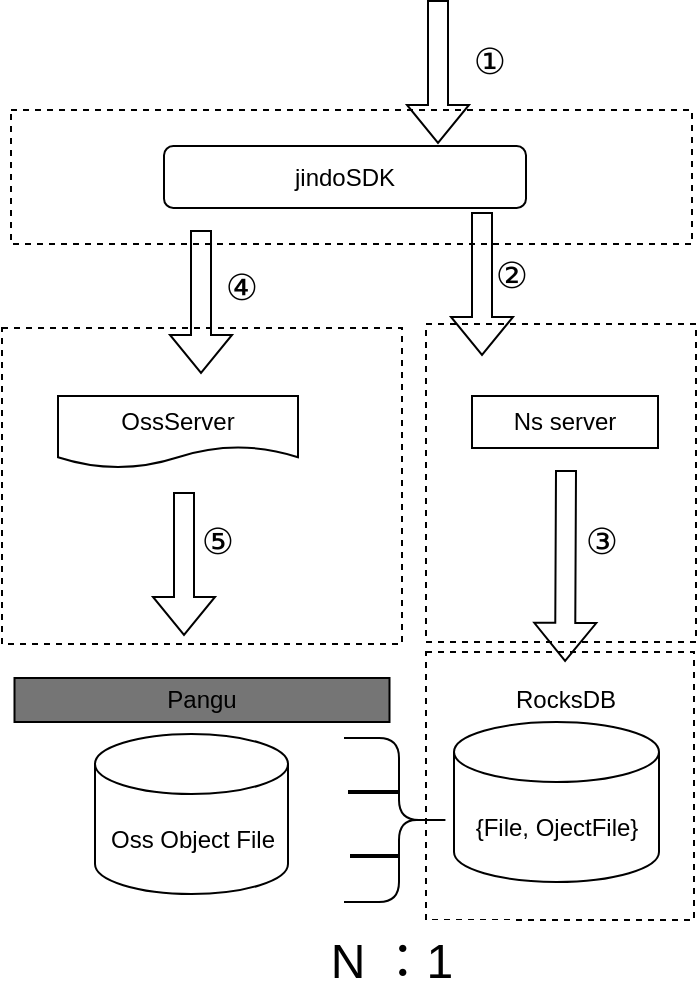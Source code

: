 <mxfile version="24.9.0">
  <diagram name="第 1 页" id="ja64RZdiGWaDTQ2Dtreu">
    <mxGraphModel dx="1026" dy="650" grid="0" gridSize="10" guides="1" tooltips="1" connect="1" arrows="1" fold="1" page="1" pageScale="1" pageWidth="827" pageHeight="1169" math="0" shadow="0">
      <root>
        <mxCell id="0" />
        <mxCell id="1" parent="0" />
        <mxCell id="cGee_Op4K-IB3bADNp6z-14" value="" style="whiteSpace=wrap;html=1;aspect=fixed;dashed=1;" vertex="1" parent="1">
          <mxGeometry x="433" y="381" width="134" height="134" as="geometry" />
        </mxCell>
        <mxCell id="cGee_Op4K-IB3bADNp6z-9" value="" style="rounded=0;whiteSpace=wrap;html=1;dashed=1;" vertex="1" parent="1">
          <mxGeometry x="433" y="217" width="135" height="159" as="geometry" />
        </mxCell>
        <mxCell id="cGee_Op4K-IB3bADNp6z-8" value="" style="rounded=0;whiteSpace=wrap;html=1;dashed=1;" vertex="1" parent="1">
          <mxGeometry x="221" y="219" width="200" height="158" as="geometry" />
        </mxCell>
        <mxCell id="cGee_Op4K-IB3bADNp6z-6" value="" style="rounded=0;whiteSpace=wrap;html=1;dashed=1;" vertex="1" parent="1">
          <mxGeometry x="225.5" y="110" width="340.5" height="67" as="geometry" />
        </mxCell>
        <mxCell id="cGee_Op4K-IB3bADNp6z-1" value="jindoSDK" style="rounded=1;whiteSpace=wrap;html=1;" vertex="1" parent="1">
          <mxGeometry x="302" y="128" width="181" height="31" as="geometry" />
        </mxCell>
        <mxCell id="cGee_Op4K-IB3bADNp6z-4" value="OssServer" style="shape=document;whiteSpace=wrap;html=1;boundedLbl=1;" vertex="1" parent="1">
          <mxGeometry x="249" y="253" width="120" height="36" as="geometry" />
        </mxCell>
        <mxCell id="cGee_Op4K-IB3bADNp6z-10" value="Ns server" style="rounded=0;whiteSpace=wrap;html=1;" vertex="1" parent="1">
          <mxGeometry x="456" y="253" width="93" height="26" as="geometry" />
        </mxCell>
        <mxCell id="cGee_Op4K-IB3bADNp6z-12" value="Oss Object File" style="shape=cylinder3;whiteSpace=wrap;html=1;boundedLbl=1;backgroundOutline=1;size=15;" vertex="1" parent="1">
          <mxGeometry x="267.5" y="422" width="96.5" height="80" as="geometry" />
        </mxCell>
        <mxCell id="cGee_Op4K-IB3bADNp6z-15" value="RocksDB" style="rounded=0;whiteSpace=wrap;html=1;strokeColor=none;" vertex="1" parent="1">
          <mxGeometry x="442.5" y="388" width="120" height="34" as="geometry" />
        </mxCell>
        <mxCell id="cGee_Op4K-IB3bADNp6z-13" value="Pangu" style="rounded=0;whiteSpace=wrap;html=1;fillColor=#757575;" vertex="1" parent="1">
          <mxGeometry x="227.25" y="394" width="187.5" height="22" as="geometry" />
        </mxCell>
        <mxCell id="cGee_Op4K-IB3bADNp6z-11" value="{File, OjectFile}" style="shape=cylinder3;whiteSpace=wrap;html=1;boundedLbl=1;backgroundOutline=1;size=15;" vertex="1" parent="1">
          <mxGeometry x="447" y="416" width="102.5" height="80" as="geometry" />
        </mxCell>
        <mxCell id="cGee_Op4K-IB3bADNp6z-17" value="" style="shape=flexArrow;endArrow=classic;html=1;rounded=0;" edge="1" parent="1">
          <mxGeometry width="50" height="50" relative="1" as="geometry">
            <mxPoint x="439" y="55" as="sourcePoint" />
            <mxPoint x="439" y="127" as="targetPoint" />
          </mxGeometry>
        </mxCell>
        <mxCell id="cGee_Op4K-IB3bADNp6z-18" value="&lt;font style=&quot;font-size: 18px;&quot;&gt;①&lt;/font&gt;" style="rounded=0;whiteSpace=wrap;html=1;fillColor=none;strokeColor=none;" vertex="1" parent="1">
          <mxGeometry x="440" y="61" width="50" height="49" as="geometry" />
        </mxCell>
        <mxCell id="cGee_Op4K-IB3bADNp6z-19" value="&lt;span style=&quot;font-size: 18px;&quot;&gt;②&lt;/span&gt;" style="rounded=0;whiteSpace=wrap;html=1;fillColor=none;strokeColor=none;" vertex="1" parent="1">
          <mxGeometry x="451" y="168" width="50" height="49" as="geometry" />
        </mxCell>
        <mxCell id="cGee_Op4K-IB3bADNp6z-20" value="" style="shape=flexArrow;endArrow=classic;html=1;rounded=0;" edge="1" parent="1">
          <mxGeometry width="50" height="50" relative="1" as="geometry">
            <mxPoint x="461" y="161" as="sourcePoint" />
            <mxPoint x="461" y="233" as="targetPoint" />
          </mxGeometry>
        </mxCell>
        <mxCell id="cGee_Op4K-IB3bADNp6z-23" value="" style="shape=flexArrow;endArrow=classic;html=1;rounded=0;entryX=0.519;entryY=0.037;entryDx=0;entryDy=0;entryPerimeter=0;" edge="1" parent="1" target="cGee_Op4K-IB3bADNp6z-14">
          <mxGeometry width="50" height="50" relative="1" as="geometry">
            <mxPoint x="503" y="290" as="sourcePoint" />
            <mxPoint x="500" y="359" as="targetPoint" />
          </mxGeometry>
        </mxCell>
        <mxCell id="cGee_Op4K-IB3bADNp6z-24" value="&lt;span style=&quot;font-size: 18px;&quot;&gt;③&lt;/span&gt;" style="rounded=0;whiteSpace=wrap;html=1;fillColor=none;strokeColor=none;" vertex="1" parent="1">
          <mxGeometry x="496" y="301" width="50" height="49" as="geometry" />
        </mxCell>
        <mxCell id="cGee_Op4K-IB3bADNp6z-25" value="&lt;span style=&quot;font-size: 18px;&quot;&gt;④&lt;/span&gt;" style="rounded=0;whiteSpace=wrap;html=1;fillColor=none;strokeColor=none;" vertex="1" parent="1">
          <mxGeometry x="316" y="174" width="50" height="49" as="geometry" />
        </mxCell>
        <mxCell id="cGee_Op4K-IB3bADNp6z-26" value="" style="shape=flexArrow;endArrow=classic;html=1;rounded=0;" edge="1" parent="1">
          <mxGeometry width="50" height="50" relative="1" as="geometry">
            <mxPoint x="320.5" y="170" as="sourcePoint" />
            <mxPoint x="320.5" y="242" as="targetPoint" />
          </mxGeometry>
        </mxCell>
        <mxCell id="cGee_Op4K-IB3bADNp6z-27" value="&lt;span style=&quot;font-size: 18px;&quot;&gt;⑤&lt;/span&gt;" style="rounded=0;whiteSpace=wrap;html=1;fillColor=none;strokeColor=none;" vertex="1" parent="1">
          <mxGeometry x="304" y="301" width="50" height="49" as="geometry" />
        </mxCell>
        <mxCell id="cGee_Op4K-IB3bADNp6z-28" value="" style="shape=flexArrow;endArrow=classic;html=1;rounded=0;" edge="1" parent="1">
          <mxGeometry width="50" height="50" relative="1" as="geometry">
            <mxPoint x="312" y="301" as="sourcePoint" />
            <mxPoint x="312" y="373" as="targetPoint" />
          </mxGeometry>
        </mxCell>
        <mxCell id="cGee_Op4K-IB3bADNp6z-30" value="" style="shape=curlyBracket;whiteSpace=wrap;html=1;rounded=1;flipH=1;labelPosition=right;verticalLabelPosition=middle;align=left;verticalAlign=middle;" vertex="1" parent="1">
          <mxGeometry x="392" y="424" width="55" height="82" as="geometry" />
        </mxCell>
        <mxCell id="cGee_Op4K-IB3bADNp6z-32" value="" style="line;strokeWidth=2;html=1;" vertex="1" parent="1">
          <mxGeometry x="394" y="446" width="26" height="10" as="geometry" />
        </mxCell>
        <mxCell id="cGee_Op4K-IB3bADNp6z-33" value="" style="line;strokeWidth=2;html=1;" vertex="1" parent="1">
          <mxGeometry x="395" y="478" width="25" height="10" as="geometry" />
        </mxCell>
        <mxCell id="cGee_Op4K-IB3bADNp6z-34" value="&lt;font style=&quot;font-size: 24px;&quot;&gt;N ：1&lt;/font&gt;" style="rounded=0;whiteSpace=wrap;html=1;strokeColor=none;" vertex="1" parent="1">
          <mxGeometry x="356" y="515" width="120" height="42" as="geometry" />
        </mxCell>
      </root>
    </mxGraphModel>
  </diagram>
</mxfile>

